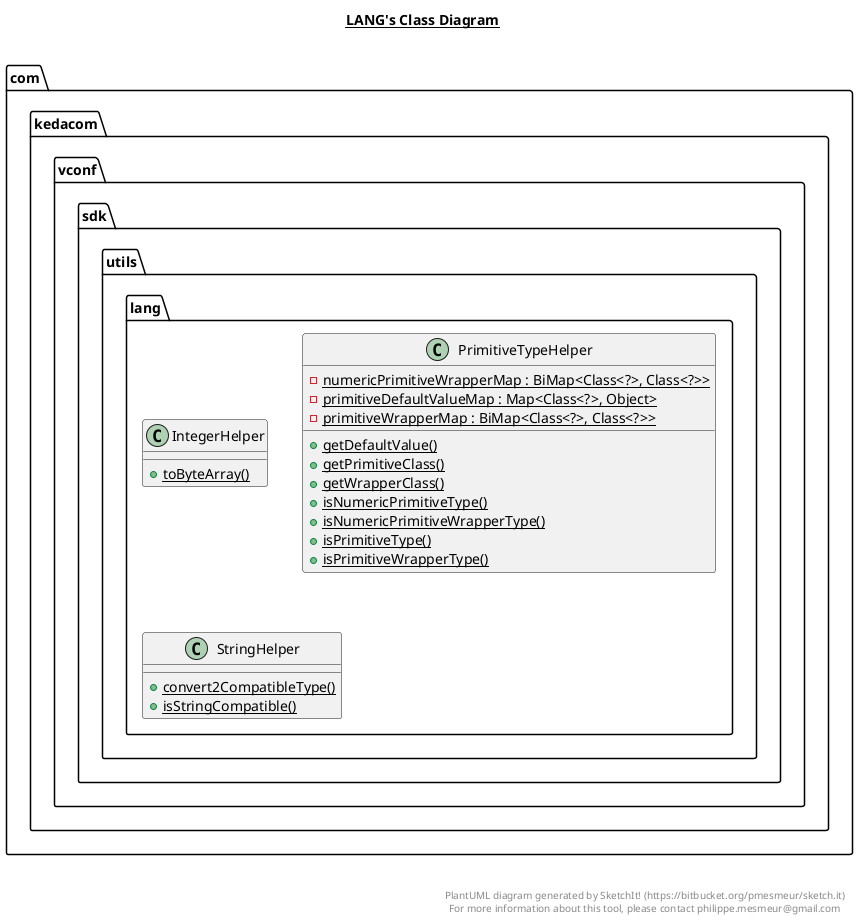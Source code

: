 @startuml

title __LANG's Class Diagram__\n

  namespace com.kedacom.vconf.sdk.utils {
    namespace lang {
      class com.kedacom.vconf.sdk.utils.lang.IntegerHelper {
          {static} + toByteArray()
      }
    }
  }
  

  namespace com.kedacom.vconf.sdk.utils {
    namespace lang {
      class com.kedacom.vconf.sdk.utils.lang.PrimitiveTypeHelper {
          {static} - numericPrimitiveWrapperMap : BiMap<Class<?>, Class<?>>
          {static} - primitiveDefaultValueMap : Map<Class<?>, Object>
          {static} - primitiveWrapperMap : BiMap<Class<?>, Class<?>>
          {static} + getDefaultValue()
          {static} + getPrimitiveClass()
          {static} + getWrapperClass()
          {static} + isNumericPrimitiveType()
          {static} + isNumericPrimitiveWrapperType()
          {static} + isPrimitiveType()
          {static} + isPrimitiveWrapperType()
      }
    }
  }
  

  namespace com.kedacom.vconf.sdk.utils {
    namespace lang {
      class com.kedacom.vconf.sdk.utils.lang.StringHelper {
          {static} + convert2CompatibleType()
          {static} + isStringCompatible()
      }
    }
  }
  



right footer


PlantUML diagram generated by SketchIt! (https://bitbucket.org/pmesmeur/sketch.it)
For more information about this tool, please contact philippe.mesmeur@gmail.com
endfooter

@enduml

